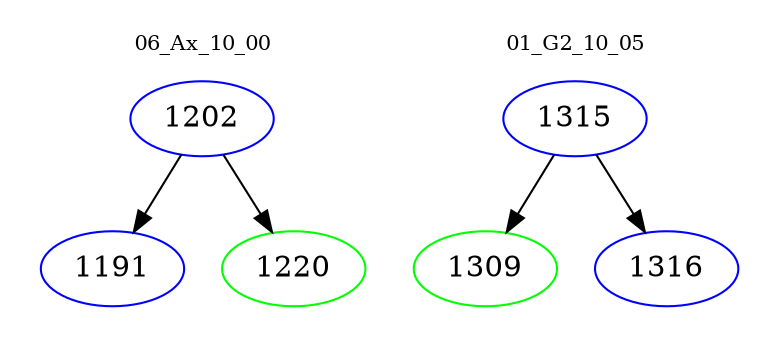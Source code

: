 digraph{
subgraph cluster_0 {
color = white
label = "06_Ax_10_00";
fontsize=10;
T0_1202 [label="1202", color="blue"]
T0_1202 -> T0_1191 [color="black"]
T0_1191 [label="1191", color="blue"]
T0_1202 -> T0_1220 [color="black"]
T0_1220 [label="1220", color="green"]
}
subgraph cluster_1 {
color = white
label = "01_G2_10_05";
fontsize=10;
T1_1315 [label="1315", color="blue"]
T1_1315 -> T1_1309 [color="black"]
T1_1309 [label="1309", color="green"]
T1_1315 -> T1_1316 [color="black"]
T1_1316 [label="1316", color="blue"]
}
}
